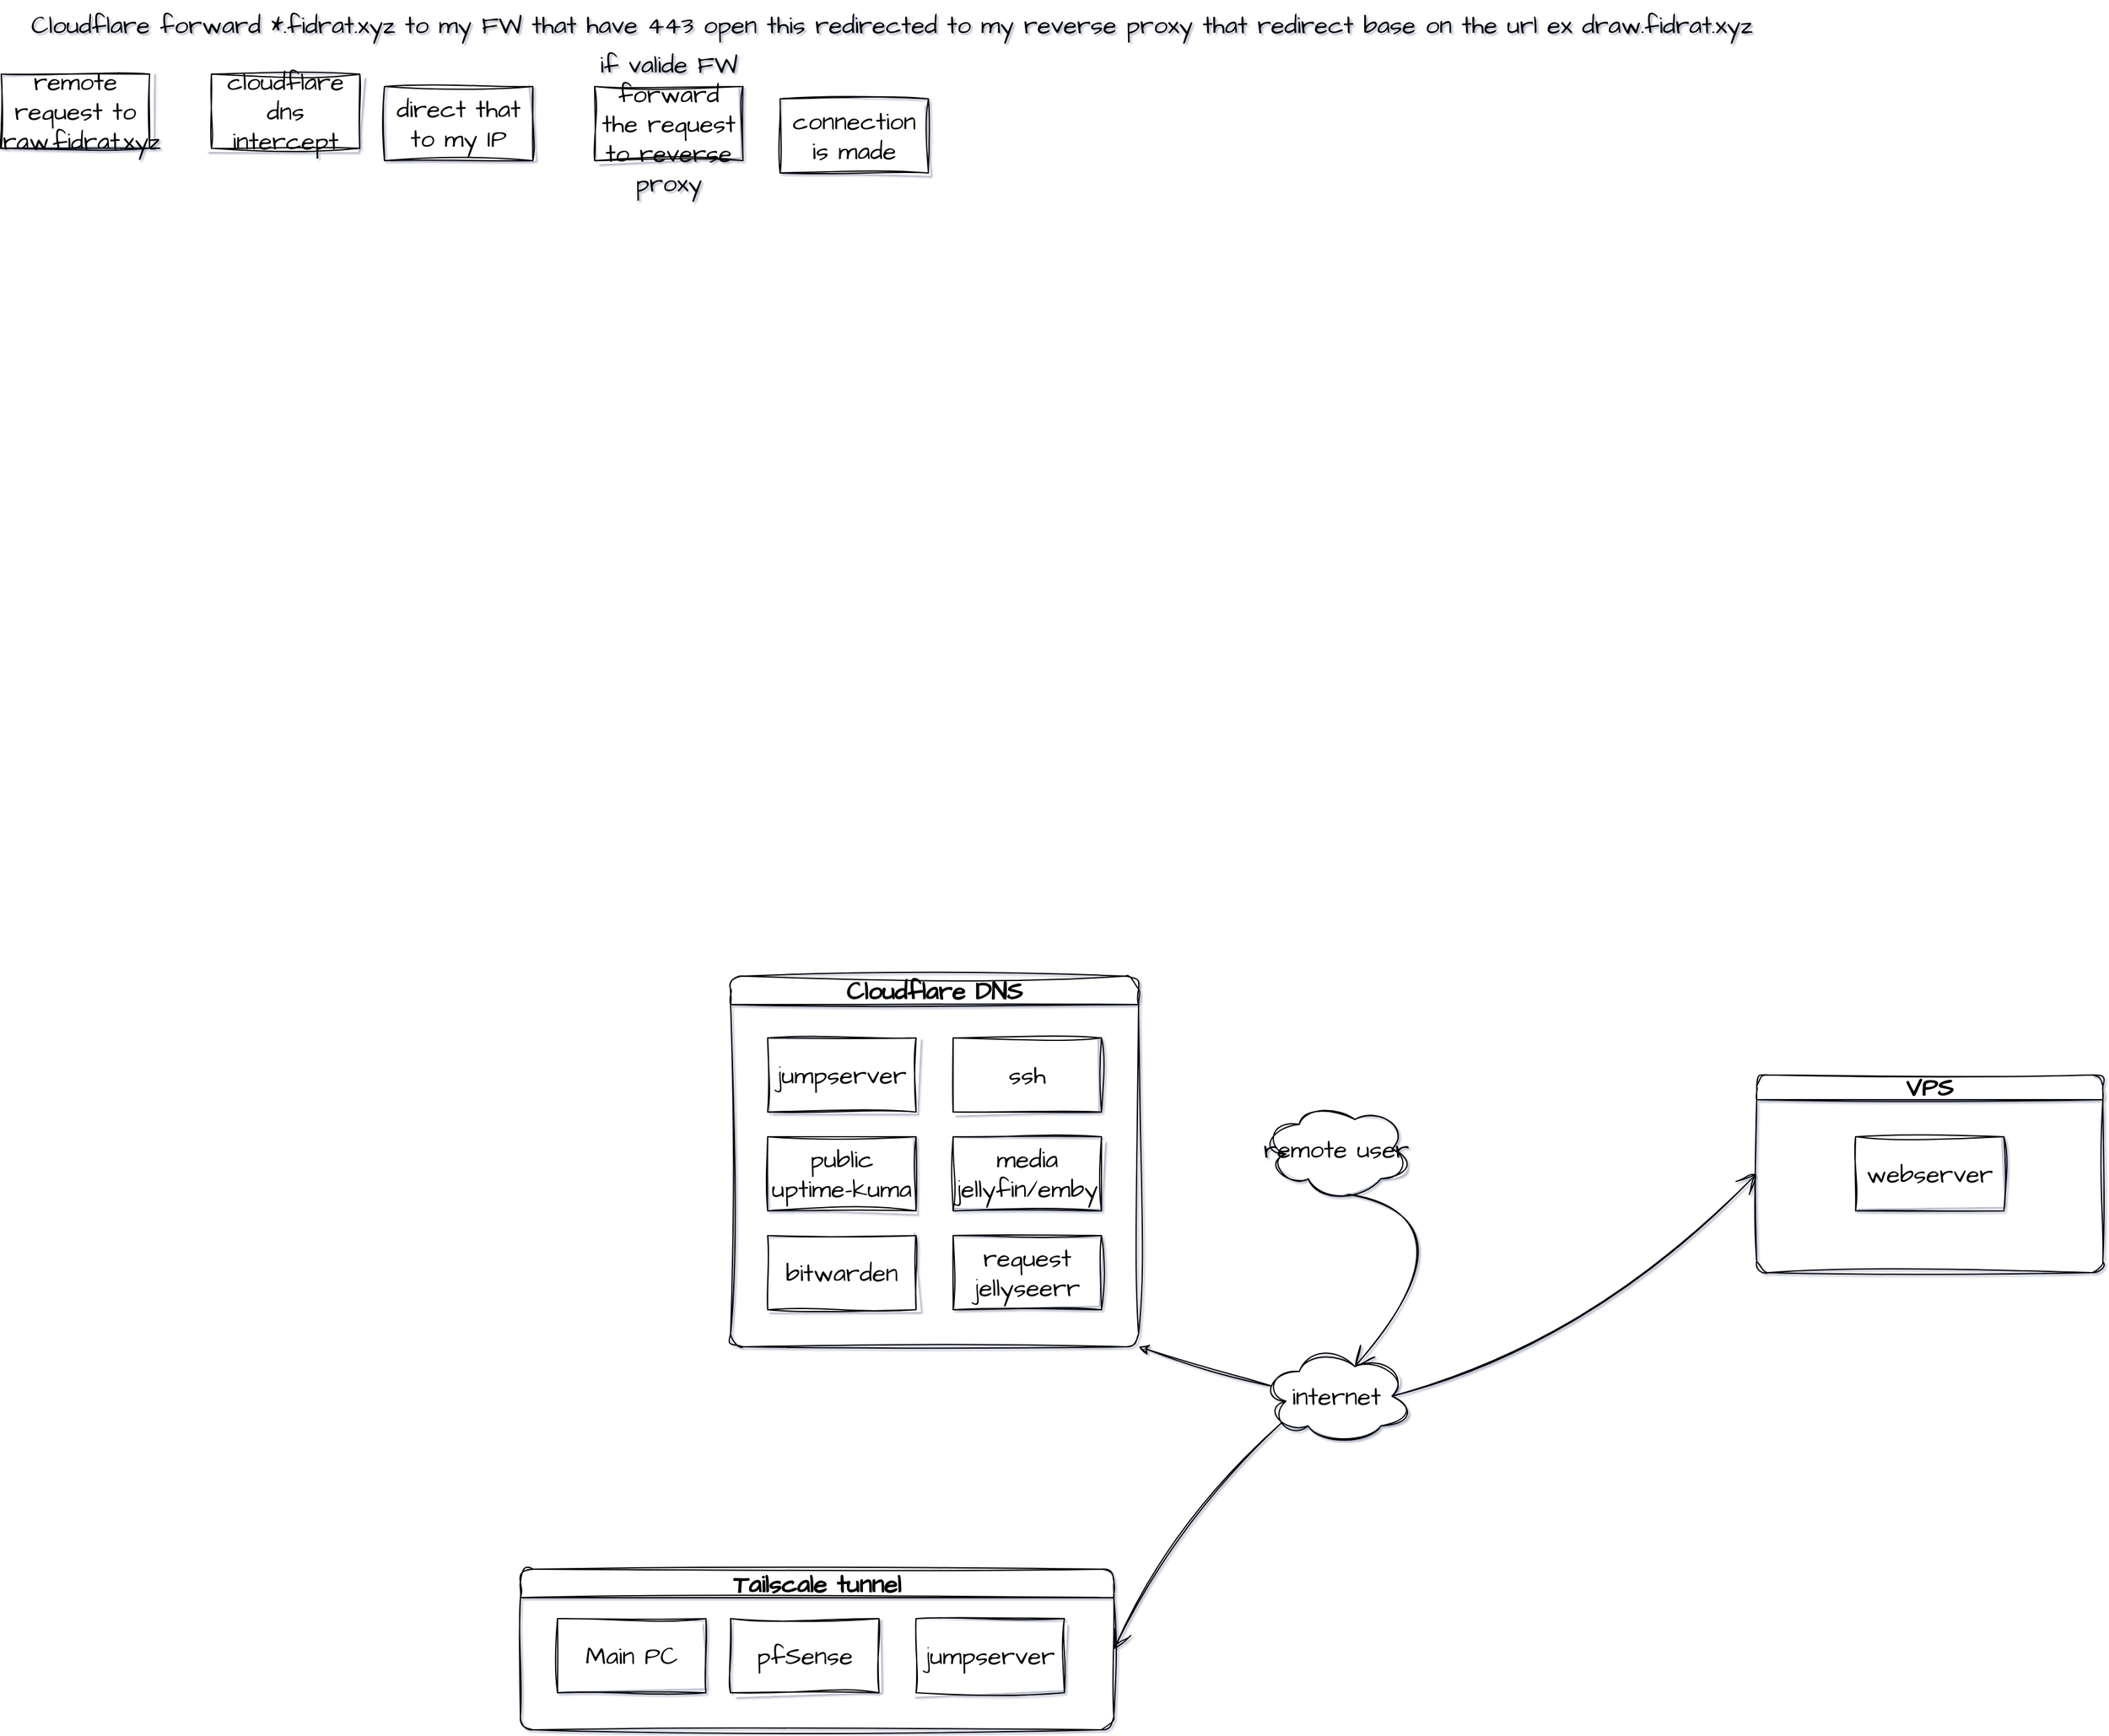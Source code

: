 <mxfile pages="5">
    <diagram name="Page-1" id="N42-MRPZ8nZKibhJu02s">
        <mxGraphModel dx="2970" dy="2321" grid="1" gridSize="10" guides="1" tooltips="1" connect="1" arrows="1" fold="1" page="0" pageScale="1" pageWidth="827" pageHeight="1169" background="none" math="0" shadow="1">
            <root>
                <mxCell id="0"/>
                <mxCell id="1" parent="0"/>
                <mxCell id="UjmcnbU4Awc33Cq16Fgs-17" value="VPS" style="swimlane;whiteSpace=wrap;html=1;sketch=1;hachureGap=4;jiggle=2;curveFitting=1;fontFamily=Architects Daughter;fontSource=https%3A%2F%2Ffonts.googleapis.com%2Fcss%3Ffamily%3DArchitects%2BDaughter;fontSize=20;startSize=20;rounded=1;labelBackgroundColor=none;" parent="1" vertex="1">
                    <mxGeometry x="400" y="-220" width="280" height="160" as="geometry"/>
                </mxCell>
                <mxCell id="UjmcnbU4Awc33Cq16Fgs-37" value="webserver" style="whiteSpace=wrap;html=1;sketch=1;hachureGap=4;jiggle=2;curveFitting=1;fontFamily=Architects Daughter;fontSource=https%3A%2F%2Ffonts.googleapis.com%2Fcss%3Ffamily%3DArchitects%2BDaughter;fontSize=20;" parent="UjmcnbU4Awc33Cq16Fgs-17" vertex="1">
                    <mxGeometry x="80" y="50" width="120" height="60" as="geometry"/>
                </mxCell>
                <mxCell id="UjmcnbU4Awc33Cq16Fgs-18" value="Tailscale tunnel" style="swimlane;whiteSpace=wrap;html=1;sketch=1;hachureGap=4;jiggle=2;curveFitting=1;fontFamily=Architects Daughter;fontSource=https%3A%2F%2Ffonts.googleapis.com%2Fcss%3Ffamily%3DArchitects%2BDaughter;fontSize=20;rounded=1;labelBackgroundColor=none;" parent="1" vertex="1">
                    <mxGeometry x="-600" y="180" width="480" height="130" as="geometry">
                        <mxRectangle x="-680" y="-160" width="200" height="40" as="alternateBounds"/>
                    </mxGeometry>
                </mxCell>
                <mxCell id="UjmcnbU4Awc33Cq16Fgs-60" value="pfSense" style="whiteSpace=wrap;html=1;sketch=1;hachureGap=4;jiggle=2;curveFitting=1;fontFamily=Architects Daughter;fontSource=https%3A%2F%2Ffonts.googleapis.com%2Fcss%3Ffamily%3DArchitects%2BDaughter;fontSize=20;" parent="UjmcnbU4Awc33Cq16Fgs-18" vertex="1">
                    <mxGeometry x="170" y="40" width="120" height="60" as="geometry"/>
                </mxCell>
                <mxCell id="UjmcnbU4Awc33Cq16Fgs-66" value="jumpserver" style="whiteSpace=wrap;html=1;sketch=1;hachureGap=4;jiggle=2;curveFitting=1;fontFamily=Architects Daughter;fontSource=https%3A%2F%2Ffonts.googleapis.com%2Fcss%3Ffamily%3DArchitects%2BDaughter;fontSize=20;" parent="UjmcnbU4Awc33Cq16Fgs-18" vertex="1">
                    <mxGeometry x="320" y="40" width="120" height="60" as="geometry"/>
                </mxCell>
                <mxCell id="hwGGNRfFy_vDMTDyMSZX-8" value="Main PC" style="whiteSpace=wrap;html=1;sketch=1;hachureGap=4;jiggle=2;curveFitting=1;fontFamily=Architects Daughter;fontSource=https%3A%2F%2Ffonts.googleapis.com%2Fcss%3Ffamily%3DArchitects%2BDaughter;fontSize=20;" parent="UjmcnbU4Awc33Cq16Fgs-18" vertex="1">
                    <mxGeometry x="30" y="40" width="120" height="60" as="geometry"/>
                </mxCell>
                <mxCell id="UjmcnbU4Awc33Cq16Fgs-24" value="" style="edgeStyle=none;curved=1;sketch=1;hachureGap=4;jiggle=2;curveFitting=1;orthogonalLoop=1;jettySize=auto;exitX=0.875;exitY=0.5;exitDx=0;exitDy=0;exitPerimeter=0;entryX=0;entryY=0.5;entryDx=0;entryDy=0;fontFamily=Architects Daughter;fontSource=https%3A%2F%2Ffonts.googleapis.com%2Fcss%3Ffamily%3DArchitects%2BDaughter;fontSize=16;endArrow=open;startSize=14;endSize=14;sourcePerimeterSpacing=8;targetPerimeterSpacing=8;labelBackgroundColor=none;fontColor=default;labelBorderColor=none;html=1;" parent="1" source="UjmcnbU4Awc33Cq16Fgs-19" target="UjmcnbU4Awc33Cq16Fgs-17" edge="1">
                    <mxGeometry relative="1" as="geometry">
                        <Array as="points">
                            <mxPoint x="260"/>
                        </Array>
                    </mxGeometry>
                </mxCell>
                <mxCell id="UjmcnbU4Awc33Cq16Fgs-27" value="" style="edgeStyle=none;curved=1;sketch=1;hachureGap=4;jiggle=2;curveFitting=1;orthogonalLoop=1;jettySize=auto;html=1;fontFamily=Architects Daughter;fontSource=https%3A%2F%2Ffonts.googleapis.com%2Fcss%3Ffamily%3DArchitects%2BDaughter;fontSize=16;endArrow=open;startSize=14;endSize=14;sourcePerimeterSpacing=8;targetPerimeterSpacing=8;entryX=0.625;entryY=0.2;entryDx=0;entryDy=0;entryPerimeter=0;exitX=0.55;exitY=0.95;exitDx=0;exitDy=0;exitPerimeter=0;labelBackgroundColor=none;fontColor=default;" parent="1" source="UjmcnbU4Awc33Cq16Fgs-26" target="UjmcnbU4Awc33Cq16Fgs-19" edge="1">
                    <mxGeometry relative="1" as="geometry">
                        <Array as="points">
                            <mxPoint x="180" y="-110"/>
                        </Array>
                    </mxGeometry>
                </mxCell>
                <mxCell id="UjmcnbU4Awc33Cq16Fgs-69" style="edgeStyle=none;curved=1;rounded=0;sketch=1;hachureGap=4;jiggle=2;curveFitting=1;orthogonalLoop=1;jettySize=auto;html=1;exitX=0.13;exitY=0.77;exitDx=0;exitDy=0;exitPerimeter=0;entryX=1;entryY=0.5;entryDx=0;entryDy=0;fontFamily=Architects Daughter;fontSource=https%3A%2F%2Ffonts.googleapis.com%2Fcss%3Ffamily%3DArchitects%2BDaughter;fontSize=16;endArrow=open;startSize=14;endSize=14;sourcePerimeterSpacing=8;targetPerimeterSpacing=8;" parent="1" source="UjmcnbU4Awc33Cq16Fgs-19" target="UjmcnbU4Awc33Cq16Fgs-18" edge="1">
                    <mxGeometry relative="1" as="geometry">
                        <Array as="points">
                            <mxPoint x="-70" y="140"/>
                        </Array>
                    </mxGeometry>
                </mxCell>
                <mxCell id="YTpOFUXd6VXehkOOgKQm-1" style="edgeStyle=none;sketch=1;hachureGap=4;jiggle=2;curveFitting=1;html=1;exitX=0.07;exitY=0.4;exitDx=0;exitDy=0;exitPerimeter=0;fontFamily=Architects Daughter;fontSource=https%3A%2F%2Ffonts.googleapis.com%2Fcss%3Ffamily%3DArchitects%2BDaughter;fontSize=16;entryX=1;entryY=1;entryDx=0;entryDy=0;" parent="1" source="UjmcnbU4Awc33Cq16Fgs-19" target="xzMd261P3SGYmYvxheU5-1" edge="1">
                    <mxGeometry relative="1" as="geometry">
                        <mxPoint x="-400" y="-320" as="targetPoint"/>
                        <Array as="points"/>
                    </mxGeometry>
                </mxCell>
                <mxCell id="UjmcnbU4Awc33Cq16Fgs-19" value="internet" style="ellipse;shape=cloud;whiteSpace=wrap;html=1;sketch=1;hachureGap=4;jiggle=2;curveFitting=1;fontFamily=Architects Daughter;fontSource=https%3A%2F%2Ffonts.googleapis.com%2Fcss%3Ffamily%3DArchitects%2BDaughter;fontSize=20;rounded=1;labelBackgroundColor=none;" parent="1" vertex="1">
                    <mxGeometry width="120" height="80" as="geometry"/>
                </mxCell>
                <mxCell id="UjmcnbU4Awc33Cq16Fgs-26" value="remote user" style="ellipse;shape=cloud;whiteSpace=wrap;html=1;sketch=1;hachureGap=4;jiggle=2;curveFitting=1;fontFamily=Architects Daughter;fontSource=https%3A%2F%2Ffonts.googleapis.com%2Fcss%3Ffamily%3DArchitects%2BDaughter;fontSize=20;rounded=1;labelBackgroundColor=none;" parent="1" vertex="1">
                    <mxGeometry y="-200" width="120" height="80" as="geometry"/>
                </mxCell>
                <mxCell id="xzMd261P3SGYmYvxheU5-1" value="Cloudflare DNS" style="swimlane;whiteSpace=wrap;html=1;sketch=1;hachureGap=4;jiggle=2;curveFitting=1;fontFamily=Architects Daughter;fontSource=https%3A%2F%2Ffonts.googleapis.com%2Fcss%3Ffamily%3DArchitects%2BDaughter;fontSize=20;rounded=1;labelBackgroundColor=none;" parent="1" vertex="1">
                    <mxGeometry x="-430" y="-300" width="330" height="300" as="geometry"/>
                </mxCell>
                <mxCell id="xzMd261P3SGYmYvxheU5-7" value="jumpserver" style="whiteSpace=wrap;html=1;sketch=1;hachureGap=4;jiggle=2;curveFitting=1;fontFamily=Architects Daughter;fontSource=https%3A%2F%2Ffonts.googleapis.com%2Fcss%3Ffamily%3DArchitects%2BDaughter;fontSize=20;" parent="xzMd261P3SGYmYvxheU5-1" vertex="1">
                    <mxGeometry x="30" y="50" width="120" height="60" as="geometry"/>
                </mxCell>
                <mxCell id="UjmcnbU4Awc33Cq16Fgs-35" value="public uptime-kuma" style="whiteSpace=wrap;html=1;sketch=1;hachureGap=4;jiggle=2;curveFitting=1;fontFamily=Architects Daughter;fontSource=https%3A%2F%2Ffonts.googleapis.com%2Fcss%3Ffamily%3DArchitects%2BDaughter;fontSize=20;" parent="xzMd261P3SGYmYvxheU5-1" vertex="1">
                    <mxGeometry x="30" y="130" width="120" height="60" as="geometry"/>
                </mxCell>
                <mxCell id="UjmcnbU4Awc33Cq16Fgs-38" value="bitwarden" style="whiteSpace=wrap;html=1;sketch=1;hachureGap=4;jiggle=2;curveFitting=1;fontFamily=Architects Daughter;fontSource=https%3A%2F%2Ffonts.googleapis.com%2Fcss%3Ffamily%3DArchitects%2BDaughter;fontSize=20;" parent="xzMd261P3SGYmYvxheU5-1" vertex="1">
                    <mxGeometry x="30" y="210" width="120" height="60" as="geometry"/>
                </mxCell>
                <mxCell id="UjmcnbU4Awc33Cq16Fgs-40" value="media&lt;br&gt;jellyfin/emby" style="whiteSpace=wrap;html=1;sketch=1;hachureGap=4;jiggle=2;curveFitting=1;fontFamily=Architects Daughter;fontSource=https%3A%2F%2Ffonts.googleapis.com%2Fcss%3Ffamily%3DArchitects%2BDaughter;fontSize=20;" parent="xzMd261P3SGYmYvxheU5-1" vertex="1">
                    <mxGeometry x="180" y="130" width="120" height="60" as="geometry"/>
                </mxCell>
                <mxCell id="UjmcnbU4Awc33Cq16Fgs-61" value="request&lt;br&gt;jellyseerr" style="whiteSpace=wrap;html=1;sketch=1;hachureGap=4;jiggle=2;curveFitting=1;fontFamily=Architects Daughter;fontSource=https%3A%2F%2Ffonts.googleapis.com%2Fcss%3Ffamily%3DArchitects%2BDaughter;fontSize=20;" parent="xzMd261P3SGYmYvxheU5-1" vertex="1">
                    <mxGeometry x="180" y="210" width="120" height="60" as="geometry"/>
                </mxCell>
                <mxCell id="hwGGNRfFy_vDMTDyMSZX-7" value="ssh" style="whiteSpace=wrap;html=1;sketch=1;hachureGap=4;jiggle=2;curveFitting=1;fontFamily=Architects Daughter;fontSource=https%3A%2F%2Ffonts.googleapis.com%2Fcss%3Ffamily%3DArchitects%2BDaughter;fontSize=20;" parent="xzMd261P3SGYmYvxheU5-1" vertex="1">
                    <mxGeometry x="180" y="50" width="120" height="60" as="geometry"/>
                </mxCell>
                <mxCell id="hwGGNRfFy_vDMTDyMSZX-1" value="Cloudflare forward *.fidrat.xyz to my FW that have 443 open this redirected to my reverse proxy that redirect base on the url ex draw.fidrat.xyz" style="text;html=1;align=center;verticalAlign=middle;resizable=0;points=[];autosize=1;strokeColor=none;fillColor=none;fontSize=20;fontFamily=Architects Daughter;sketch=1;hachureGap=4;jiggle=2;curveFitting=1;fontSource=https%3A%2F%2Ffonts.googleapis.com%2Fcss%3Ffamily%3DArchitects%2BDaughter;" parent="1" vertex="1">
                    <mxGeometry x="-1010" y="-1090" width="1420" height="40" as="geometry"/>
                </mxCell>
                <mxCell id="hwGGNRfFy_vDMTDyMSZX-2" value="remote request to draw.fidrat.xyz" style="whiteSpace=wrap;html=1;sketch=1;hachureGap=4;jiggle=2;curveFitting=1;fontFamily=Architects Daughter;fontSource=https%3A%2F%2Ffonts.googleapis.com%2Fcss%3Ffamily%3DArchitects%2BDaughter;fontSize=20;" parent="1" vertex="1">
                    <mxGeometry x="-1020" y="-1030" width="120" height="60" as="geometry"/>
                </mxCell>
                <mxCell id="hwGGNRfFy_vDMTDyMSZX-3" value="cloudflare dns intercept" style="whiteSpace=wrap;html=1;sketch=1;hachureGap=4;jiggle=2;curveFitting=1;fontFamily=Architects Daughter;fontSource=https%3A%2F%2Ffonts.googleapis.com%2Fcss%3Ffamily%3DArchitects%2BDaughter;fontSize=20;" parent="1" vertex="1">
                    <mxGeometry x="-850" y="-1030" width="120" height="60" as="geometry"/>
                </mxCell>
                <mxCell id="hwGGNRfFy_vDMTDyMSZX-4" value="direct that to my IP" style="whiteSpace=wrap;html=1;sketch=1;hachureGap=4;jiggle=2;curveFitting=1;fontFamily=Architects Daughter;fontSource=https%3A%2F%2Ffonts.googleapis.com%2Fcss%3Ffamily%3DArchitects%2BDaughter;fontSize=20;" parent="1" vertex="1">
                    <mxGeometry x="-710" y="-1020" width="120" height="60" as="geometry"/>
                </mxCell>
                <mxCell id="hwGGNRfFy_vDMTDyMSZX-5" value="if valide FW forward the request to reverse proxy" style="whiteSpace=wrap;html=1;sketch=1;hachureGap=4;jiggle=2;curveFitting=1;fontFamily=Architects Daughter;fontSource=https%3A%2F%2Ffonts.googleapis.com%2Fcss%3Ffamily%3DArchitects%2BDaughter;fontSize=20;" parent="1" vertex="1">
                    <mxGeometry x="-540" y="-1020" width="120" height="60" as="geometry"/>
                </mxCell>
                <mxCell id="hwGGNRfFy_vDMTDyMSZX-6" value="connection is made&lt;br&gt;" style="whiteSpace=wrap;html=1;sketch=1;hachureGap=4;jiggle=2;curveFitting=1;fontFamily=Architects Daughter;fontSource=https%3A%2F%2Ffonts.googleapis.com%2Fcss%3Ffamily%3DArchitects%2BDaughter;fontSize=20;" parent="1" vertex="1">
                    <mxGeometry x="-390" y="-1010" width="120" height="60" as="geometry"/>
                </mxCell>
            </root>
        </mxGraphModel>
    </diagram>
    <diagram id="qau6PNjzsdzwrKigkyMW" name="Page-2">
        <mxGraphModel dx="2882" dy="1719" grid="1" gridSize="10" guides="1" tooltips="1" connect="1" arrows="1" fold="1" page="0" pageScale="1" pageWidth="827" pageHeight="1169" math="0" shadow="0">
            <root>
                <mxCell id="0"/>
                <mxCell id="1" parent="0"/>
                <mxCell id="2FqbIpTGzNarROJcbkAl-2" value="Actor" style="shape=umlActor;verticalLabelPosition=bottom;verticalAlign=top;html=1;outlineConnect=0;sketch=1;hachureGap=4;jiggle=2;curveFitting=1;fontFamily=Architects Daughter;fontSource=https%3A%2F%2Ffonts.googleapis.com%2Fcss%3Ffamily%3DArchitects%2BDaughter;fontSize=20;" parent="1" vertex="1">
                    <mxGeometry x="830" y="-130" width="30" height="60" as="geometry"/>
                </mxCell>
                <mxCell id="2FqbIpTGzNarROJcbkAl-14" style="edgeStyle=none;curved=1;rounded=0;sketch=1;hachureGap=4;jiggle=2;curveFitting=1;orthogonalLoop=1;jettySize=auto;html=1;exitX=0.07;exitY=0.4;exitDx=0;exitDy=0;exitPerimeter=0;entryX=1;entryY=0.25;entryDx=0;entryDy=0;fontFamily=Architects Daughter;fontSource=https%3A%2F%2Ffonts.googleapis.com%2Fcss%3Ffamily%3DArchitects%2BDaughter;fontSize=16;endArrow=open;startSize=14;endSize=14;sourcePerimeterSpacing=8;targetPerimeterSpacing=8;" parent="1" source="2FqbIpTGzNarROJcbkAl-3" target="2FqbIpTGzNarROJcbkAl-17" edge="1">
                    <mxGeometry relative="1" as="geometry"/>
                </mxCell>
                <mxCell id="2FqbIpTGzNarROJcbkAl-16" value="Public IP.:80 or 443" style="edgeLabel;html=1;align=center;verticalAlign=middle;resizable=0;points=[];fontSize=20;fontFamily=Architects Daughter;" parent="2FqbIpTGzNarROJcbkAl-14" vertex="1" connectable="0">
                    <mxGeometry x="-0.355" y="-7" relative="1" as="geometry">
                        <mxPoint x="-42" y="-13" as="offset"/>
                    </mxGeometry>
                </mxCell>
                <mxCell id="2FqbIpTGzNarROJcbkAl-3" value="2. cloudflare ofucate the ip &lt;br&gt;and proxy the request &lt;br&gt;to the appropriate record &lt;br&gt;while encrypting the connnection &lt;br&gt;with a edge ssl/tls certificate hence acting as a reverse proxy. advantage resolving ip, provide ddos protection and ofucate ip and also has the ability to tunnel traffic with auth" style="ellipse;shape=cloud;whiteSpace=wrap;html=1;sketch=1;hachureGap=4;jiggle=2;curveFitting=1;fontFamily=Architects Daughter;fontSource=https%3A%2F%2Ffonts.googleapis.com%2Fcss%3Ffamily%3DArchitects%2BDaughter;fontSize=20;" parent="1" vertex="1">
                    <mxGeometry x="40" y="-400" width="560" height="360" as="geometry"/>
                </mxCell>
                <mxCell id="2FqbIpTGzNarROJcbkAl-4" value="" style="shape=flexArrow;endArrow=classic;startArrow=classic;html=1;rounded=0;sketch=1;hachureGap=4;jiggle=2;curveFitting=1;fontFamily=Architects Daughter;fontSource=https%3A%2F%2Ffonts.googleapis.com%2Fcss%3Ffamily%3DArchitects%2BDaughter;fontSize=16;startSize=14;endSize=14;sourcePerimeterSpacing=8;targetPerimeterSpacing=8;curved=1;" parent="1" edge="1">
                    <mxGeometry width="100" height="100" relative="1" as="geometry">
                        <mxPoint x="460" y="250" as="sourcePoint"/>
                        <mxPoint x="710" y="230" as="targetPoint"/>
                        <Array as="points">
                            <mxPoint x="570" y="230"/>
                        </Array>
                    </mxGeometry>
                </mxCell>
                <mxCell id="2FqbIpTGzNarROJcbkAl-5" value="edge encryption &lt;br&gt;and ip ofuscation&lt;br&gt;&amp;nbsp;by cloudflare" style="edgeLabel;html=1;align=center;verticalAlign=middle;resizable=0;points=[];fontSize=20;fontFamily=Architects Daughter;" parent="2FqbIpTGzNarROJcbkAl-4" vertex="1" connectable="0">
                    <mxGeometry x="-0.103" y="-4" relative="1" as="geometry">
                        <mxPoint x="9" y="-74" as="offset"/>
                    </mxGeometry>
                </mxCell>
                <mxCell id="2FqbIpTGzNarROJcbkAl-10" value="" style="endArrow=classic;html=1;rounded=0;sketch=1;hachureGap=4;jiggle=2;curveFitting=1;fontFamily=Architects Daughter;fontSource=https%3A%2F%2Ffonts.googleapis.com%2Fcss%3Ffamily%3DArchitects%2BDaughter;fontSize=16;startSize=14;endSize=14;sourcePerimeterSpacing=8;targetPerimeterSpacing=8;curved=1;exitX=0.5;exitY=0;exitDx=0;exitDy=0;exitPerimeter=0;entryX=0.88;entryY=0.25;entryDx=0;entryDy=0;entryPerimeter=0;" parent="1" source="2FqbIpTGzNarROJcbkAl-2" target="2FqbIpTGzNarROJcbkAl-3" edge="1">
                    <mxGeometry width="50" height="50" relative="1" as="geometry">
                        <mxPoint x="812.2" y="-140" as="sourcePoint"/>
                        <mxPoint x="500.0" y="-320" as="targetPoint"/>
                    </mxGeometry>
                </mxCell>
                <mxCell id="2FqbIpTGzNarROJcbkAl-12" value="1.&lt;br&gt;ask for website.xyz" style="edgeLabel;html=1;align=center;verticalAlign=middle;resizable=0;points=[];fontSize=20;fontFamily=Architects Daughter;" parent="2FqbIpTGzNarROJcbkAl-10" vertex="1" connectable="0">
                    <mxGeometry x="0.13" y="4" relative="1" as="geometry">
                        <mxPoint x="124" y="48" as="offset"/>
                    </mxGeometry>
                </mxCell>
                <mxCell id="2FqbIpTGzNarROJcbkAl-13" value="Home" style="swimlane;whiteSpace=wrap;html=1;sketch=1;hachureGap=4;jiggle=2;curveFitting=1;fontFamily=Architects Daughter;fontSource=https%3A%2F%2Ffonts.googleapis.com%2Fcss%3Ffamily%3DArchitects%2BDaughter;fontSize=20;startSize=23;" parent="1" vertex="1">
                    <mxGeometry x="-650" y="-360" width="460" height="405" as="geometry"/>
                </mxCell>
                <mxCell id="2FqbIpTGzNarROJcbkAl-21" value="" style="edgeStyle=none;curved=1;rounded=0;sketch=1;hachureGap=4;jiggle=2;curveFitting=1;orthogonalLoop=1;jettySize=auto;html=1;fontFamily=Architects Daughter;fontSource=https%3A%2F%2Ffonts.googleapis.com%2Fcss%3Ffamily%3DArchitects%2BDaughter;fontSize=16;endArrow=open;startSize=14;endSize=14;sourcePerimeterSpacing=8;targetPerimeterSpacing=8;" parent="2FqbIpTGzNarROJcbkAl-13" source="2FqbIpTGzNarROJcbkAl-15" target="2FqbIpTGzNarROJcbkAl-20" edge="1">
                    <mxGeometry relative="1" as="geometry"/>
                </mxCell>
                <mxCell id="2FqbIpTGzNarROJcbkAl-22" value="unencryted" style="edgeLabel;html=1;align=center;verticalAlign=middle;resizable=0;points=[];fontSize=20;fontFamily=Architects Daughter;" parent="2FqbIpTGzNarROJcbkAl-21" vertex="1" connectable="0">
                    <mxGeometry x="-0.435" y="3" relative="1" as="geometry">
                        <mxPoint y="-1" as="offset"/>
                    </mxGeometry>
                </mxCell>
                <mxCell id="2FqbIpTGzNarROJcbkAl-15" value="reverse proxy foward traffic base on request. add a wildcard ssl cert with dns challenge" style="whiteSpace=wrap;html=1;sketch=1;hachureGap=4;jiggle=2;curveFitting=1;fontFamily=Architects Daughter;fontSource=https%3A%2F%2Ffonts.googleapis.com%2Fcss%3Ffamily%3DArchitects%2BDaughter;fontSize=20;" parent="2FqbIpTGzNarROJcbkAl-13" vertex="1">
                    <mxGeometry x="20" y="30" width="190" height="190" as="geometry"/>
                </mxCell>
                <mxCell id="2FqbIpTGzNarROJcbkAl-20" value="webserver&lt;br&gt;" style="whiteSpace=wrap;html=1;fontSize=20;fontFamily=Architects Daughter;sketch=1;hachureGap=4;jiggle=2;curveFitting=1;fontSource=https%3A%2F%2Ffonts.googleapis.com%2Fcss%3Ffamily%3DArchitects%2BDaughter;" parent="2FqbIpTGzNarROJcbkAl-13" vertex="1">
                    <mxGeometry x="35" y="290" width="120" height="60" as="geometry"/>
                </mxCell>
                <mxCell id="2FqbIpTGzNarROJcbkAl-17" value="firewall forward 80/443 traffic to reverse proxy&amp;nbsp;" style="whiteSpace=wrap;html=1;sketch=1;hachureGap=4;jiggle=2;curveFitting=1;fontFamily=Architects Daughter;fontSource=https%3A%2F%2Ffonts.googleapis.com%2Fcss%3Ffamily%3DArchitects%2BDaughter;fontSize=20;" parent="2FqbIpTGzNarROJcbkAl-13" vertex="1">
                    <mxGeometry x="260" y="50" width="170" height="170" as="geometry"/>
                </mxCell>
                <mxCell id="2FqbIpTGzNarROJcbkAl-18" style="edgeStyle=none;curved=1;rounded=0;sketch=1;hachureGap=4;jiggle=2;curveFitting=1;orthogonalLoop=1;jettySize=auto;html=1;exitX=0;exitY=0.25;exitDx=0;exitDy=0;entryX=1;entryY=0.25;entryDx=0;entryDy=0;fontFamily=Architects Daughter;fontSource=https%3A%2F%2Ffonts.googleapis.com%2Fcss%3Ffamily%3DArchitects%2BDaughter;fontSize=16;endArrow=open;startSize=14;endSize=14;sourcePerimeterSpacing=8;targetPerimeterSpacing=8;" parent="2FqbIpTGzNarROJcbkAl-13" source="2FqbIpTGzNarROJcbkAl-17" target="2FqbIpTGzNarROJcbkAl-15" edge="1">
                    <mxGeometry relative="1" as="geometry"/>
                </mxCell>
                <mxCell id="2FqbIpTGzNarROJcbkAl-19" value="VPS" style="swimlane;whiteSpace=wrap;html=1;sketch=1;hachureGap=4;jiggle=2;curveFitting=1;fontFamily=Architects Daughter;fontSource=https%3A%2F%2Ffonts.googleapis.com%2Fcss%3Ffamily%3DArchitects%2BDaughter;fontSize=20;" parent="1" vertex="1">
                    <mxGeometry x="-140" y="150" width="470" height="380" as="geometry"/>
                </mxCell>
            </root>
        </mxGraphModel>
    </diagram>
</mxfile>